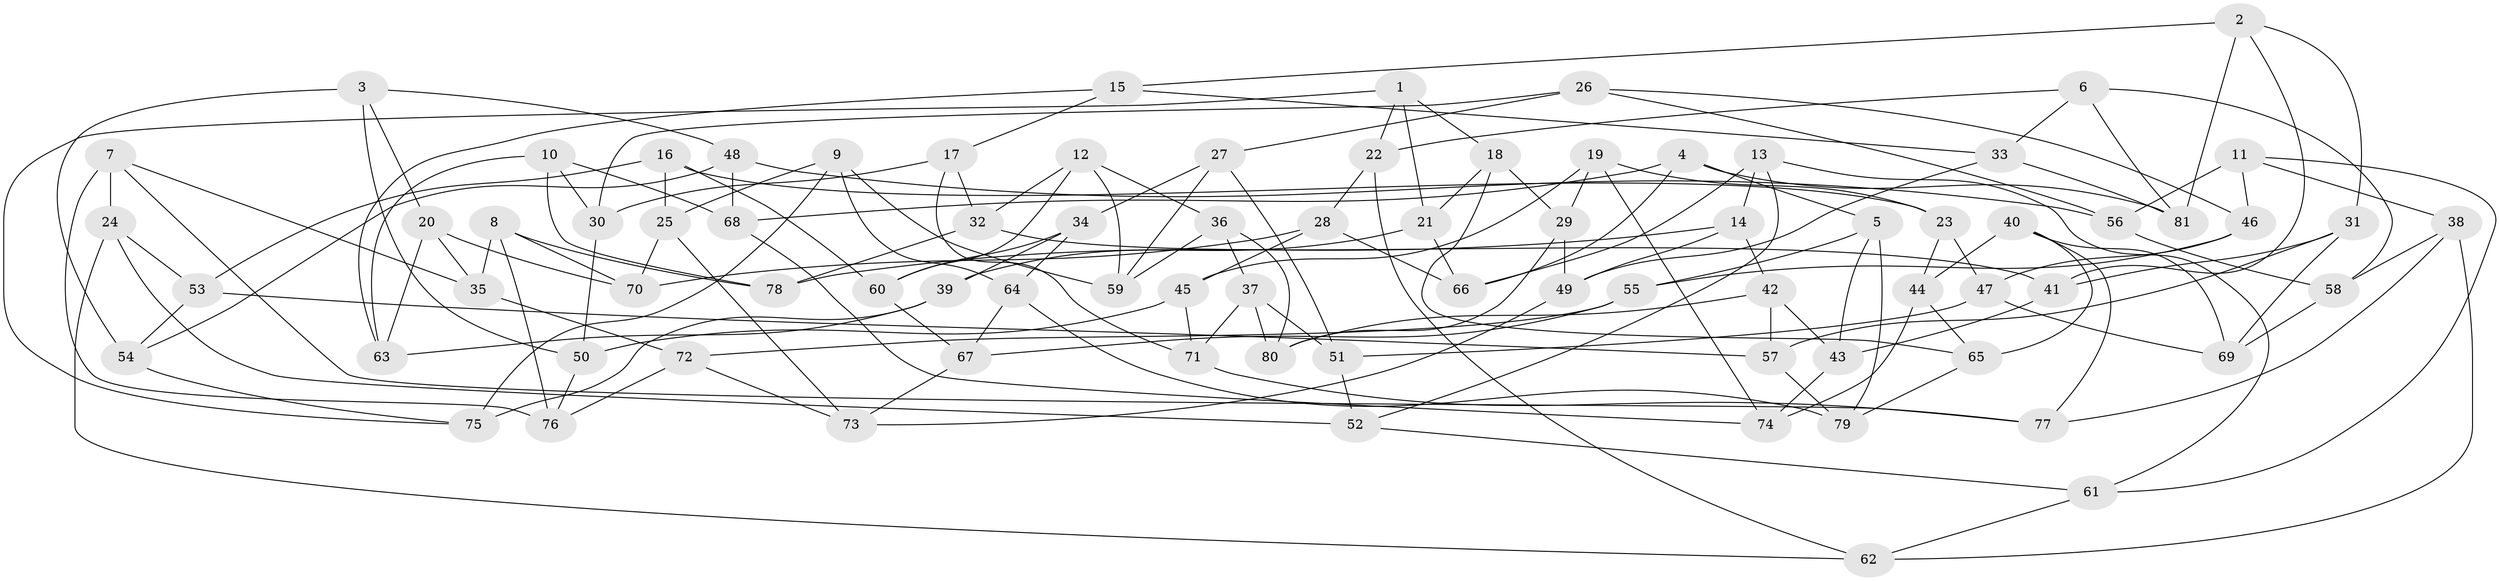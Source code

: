 // Generated by graph-tools (version 1.1) at 2025/16/03/09/25 04:16:43]
// undirected, 81 vertices, 162 edges
graph export_dot {
graph [start="1"]
  node [color=gray90,style=filled];
  1;
  2;
  3;
  4;
  5;
  6;
  7;
  8;
  9;
  10;
  11;
  12;
  13;
  14;
  15;
  16;
  17;
  18;
  19;
  20;
  21;
  22;
  23;
  24;
  25;
  26;
  27;
  28;
  29;
  30;
  31;
  32;
  33;
  34;
  35;
  36;
  37;
  38;
  39;
  40;
  41;
  42;
  43;
  44;
  45;
  46;
  47;
  48;
  49;
  50;
  51;
  52;
  53;
  54;
  55;
  56;
  57;
  58;
  59;
  60;
  61;
  62;
  63;
  64;
  65;
  66;
  67;
  68;
  69;
  70;
  71;
  72;
  73;
  74;
  75;
  76;
  77;
  78;
  79;
  80;
  81;
  1 -- 75;
  1 -- 22;
  1 -- 18;
  1 -- 21;
  2 -- 31;
  2 -- 81;
  2 -- 41;
  2 -- 15;
  3 -- 50;
  3 -- 54;
  3 -- 48;
  3 -- 20;
  4 -- 81;
  4 -- 66;
  4 -- 68;
  4 -- 5;
  5 -- 55;
  5 -- 43;
  5 -- 79;
  6 -- 33;
  6 -- 81;
  6 -- 58;
  6 -- 22;
  7 -- 76;
  7 -- 35;
  7 -- 77;
  7 -- 24;
  8 -- 70;
  8 -- 35;
  8 -- 78;
  8 -- 76;
  9 -- 75;
  9 -- 25;
  9 -- 64;
  9 -- 59;
  10 -- 78;
  10 -- 68;
  10 -- 63;
  10 -- 30;
  11 -- 61;
  11 -- 46;
  11 -- 56;
  11 -- 38;
  12 -- 36;
  12 -- 60;
  12 -- 59;
  12 -- 32;
  13 -- 61;
  13 -- 66;
  13 -- 14;
  13 -- 52;
  14 -- 49;
  14 -- 78;
  14 -- 42;
  15 -- 33;
  15 -- 17;
  15 -- 63;
  16 -- 25;
  16 -- 23;
  16 -- 60;
  16 -- 53;
  17 -- 30;
  17 -- 32;
  17 -- 71;
  18 -- 65;
  18 -- 21;
  18 -- 29;
  19 -- 29;
  19 -- 45;
  19 -- 74;
  19 -- 23;
  20 -- 63;
  20 -- 70;
  20 -- 35;
  21 -- 66;
  21 -- 39;
  22 -- 28;
  22 -- 62;
  23 -- 44;
  23 -- 47;
  24 -- 53;
  24 -- 62;
  24 -- 52;
  25 -- 73;
  25 -- 70;
  26 -- 46;
  26 -- 30;
  26 -- 56;
  26 -- 27;
  27 -- 51;
  27 -- 34;
  27 -- 59;
  28 -- 45;
  28 -- 70;
  28 -- 66;
  29 -- 49;
  29 -- 80;
  30 -- 50;
  31 -- 69;
  31 -- 57;
  31 -- 41;
  32 -- 41;
  32 -- 78;
  33 -- 81;
  33 -- 49;
  34 -- 64;
  34 -- 39;
  34 -- 60;
  35 -- 72;
  36 -- 80;
  36 -- 37;
  36 -- 59;
  37 -- 80;
  37 -- 71;
  37 -- 51;
  38 -- 77;
  38 -- 62;
  38 -- 58;
  39 -- 63;
  39 -- 75;
  40 -- 77;
  40 -- 65;
  40 -- 44;
  40 -- 69;
  41 -- 43;
  42 -- 80;
  42 -- 43;
  42 -- 57;
  43 -- 74;
  44 -- 74;
  44 -- 65;
  45 -- 71;
  45 -- 50;
  46 -- 55;
  46 -- 47;
  47 -- 69;
  47 -- 51;
  48 -- 54;
  48 -- 68;
  48 -- 56;
  49 -- 73;
  50 -- 76;
  51 -- 52;
  52 -- 61;
  53 -- 57;
  53 -- 54;
  54 -- 75;
  55 -- 72;
  55 -- 67;
  56 -- 58;
  57 -- 79;
  58 -- 69;
  60 -- 67;
  61 -- 62;
  64 -- 79;
  64 -- 67;
  65 -- 79;
  67 -- 73;
  68 -- 74;
  71 -- 77;
  72 -- 76;
  72 -- 73;
}
